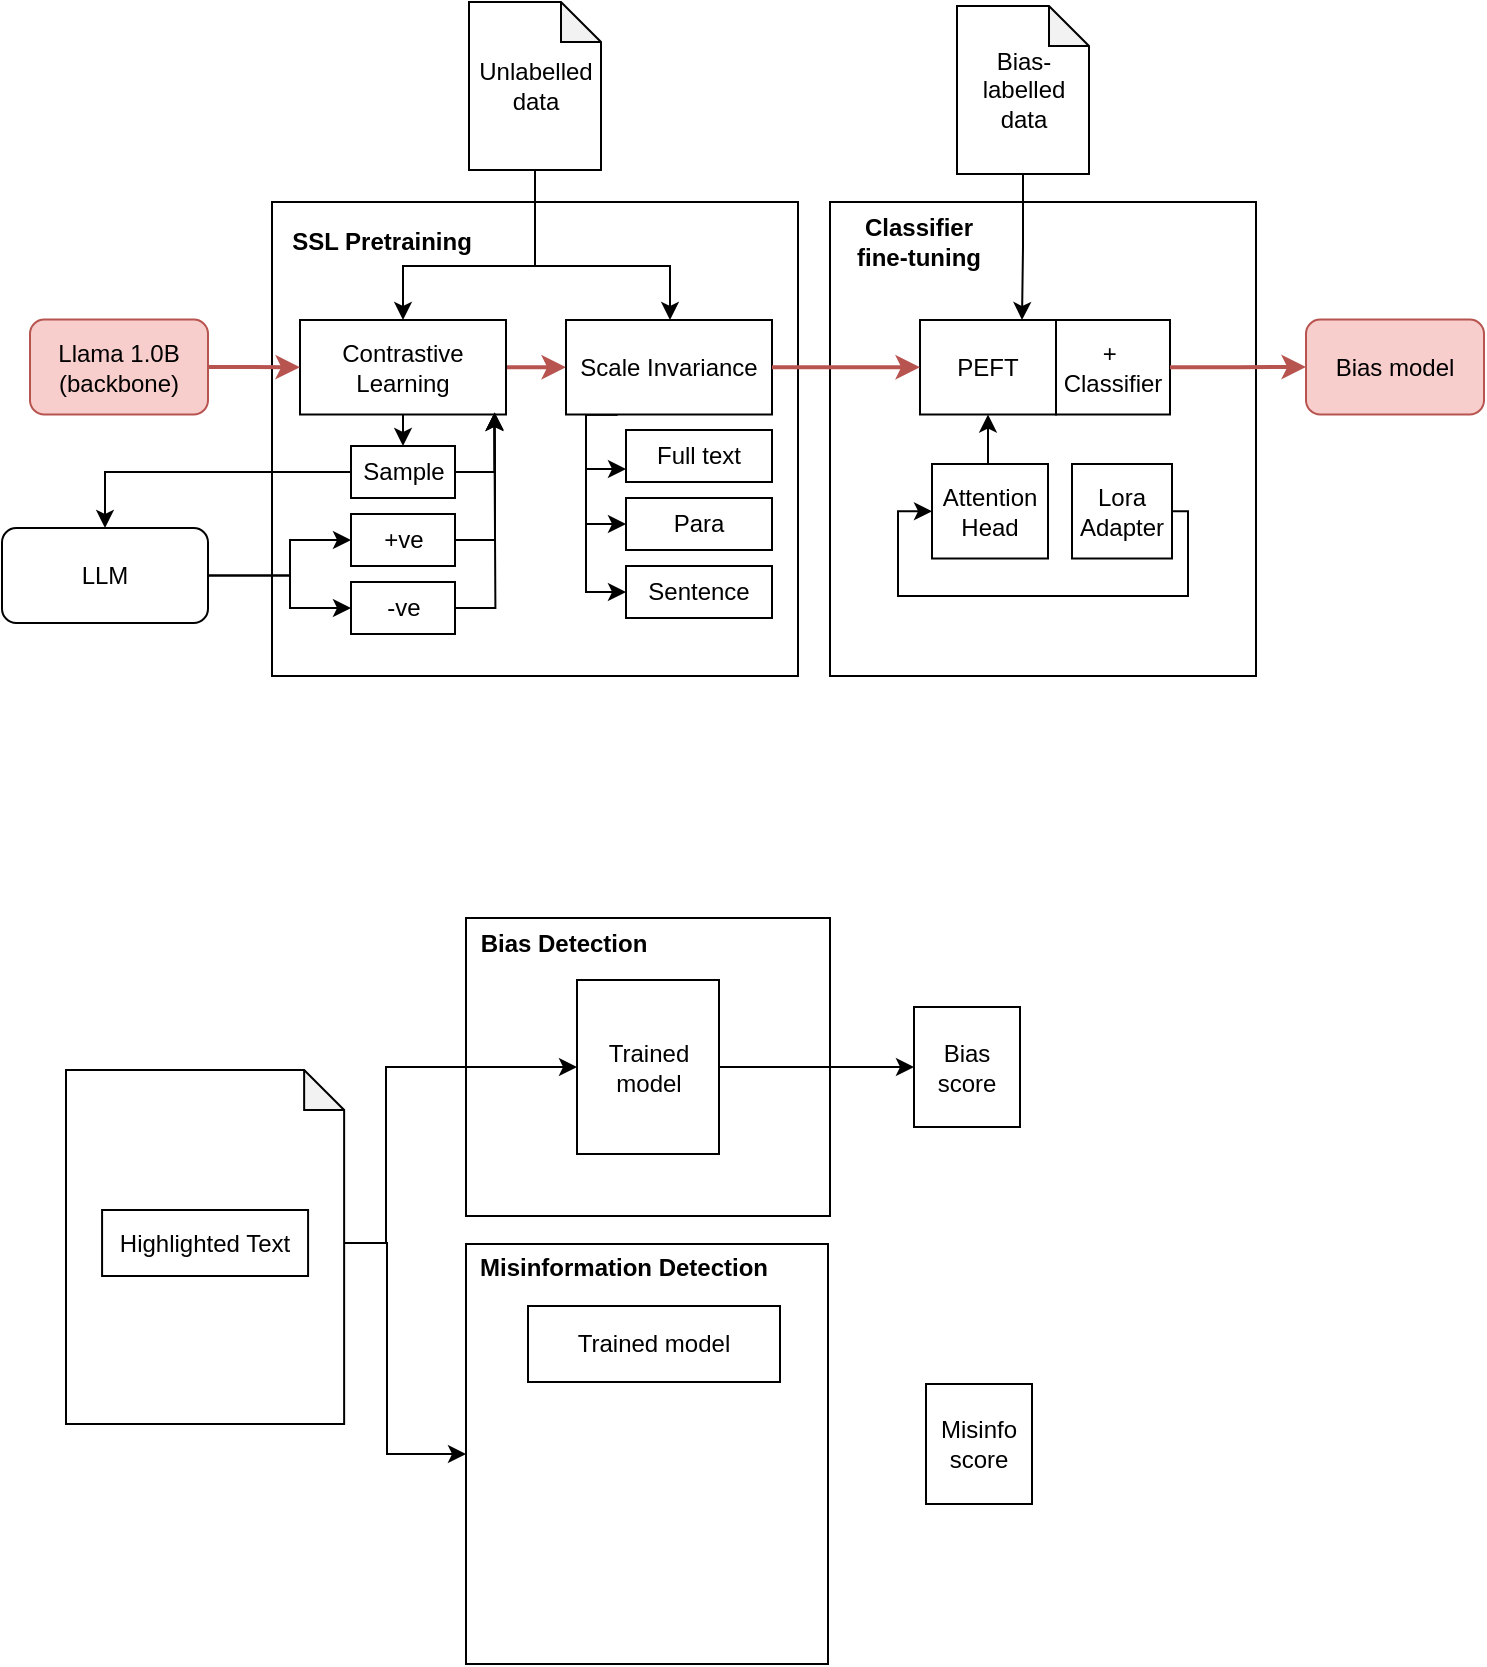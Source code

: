 <mxfile version="26.0.16">
  <diagram name="Page-1" id="9Bia6ibFdOrg1GPMHm58">
    <mxGraphModel dx="989" dy="532" grid="0" gridSize="10" guides="1" tooltips="1" connect="1" arrows="1" fold="1" page="1" pageScale="1" pageWidth="827" pageHeight="1169" math="0" shadow="0">
      <root>
        <mxCell id="0" />
        <mxCell id="1" parent="0" />
        <mxCell id="3uAdCKP51J_CVrvJTmnT-3" value="" style="group" parent="1" vertex="1" connectable="0">
          <mxGeometry x="176" y="165" width="263" height="237" as="geometry" />
        </mxCell>
        <mxCell id="3uAdCKP51J_CVrvJTmnT-1" value="" style="rounded=0;whiteSpace=wrap;html=1;" parent="3uAdCKP51J_CVrvJTmnT-3" vertex="1">
          <mxGeometry width="263" height="237" as="geometry" />
        </mxCell>
        <mxCell id="3uAdCKP51J_CVrvJTmnT-2" value="SSL Pretraining" style="text;html=1;align=center;verticalAlign=middle;whiteSpace=wrap;rounded=0;fontStyle=1" parent="3uAdCKP51J_CVrvJTmnT-3" vertex="1">
          <mxGeometry x="3.72" y="5" width="102.28" height="30" as="geometry" />
        </mxCell>
        <mxCell id="YknameOXMy4EFTPiAXg9-14" style="edgeStyle=orthogonalEdgeStyle;rounded=0;orthogonalLoop=1;jettySize=auto;html=1;exitX=1;exitY=0.5;exitDx=0;exitDy=0;entryX=0;entryY=0.5;entryDx=0;entryDy=0;fillColor=#f8cecc;strokeColor=#b85450;strokeWidth=2;" edge="1" parent="3uAdCKP51J_CVrvJTmnT-3" source="3uAdCKP51J_CVrvJTmnT-13" target="3uAdCKP51J_CVrvJTmnT-14">
          <mxGeometry relative="1" as="geometry" />
        </mxCell>
        <mxCell id="YknameOXMy4EFTPiAXg9-29" style="edgeStyle=orthogonalEdgeStyle;rounded=0;orthogonalLoop=1;jettySize=auto;html=1;exitX=0.5;exitY=1;exitDx=0;exitDy=0;entryX=0.5;entryY=0;entryDx=0;entryDy=0;" edge="1" parent="3uAdCKP51J_CVrvJTmnT-3" source="3uAdCKP51J_CVrvJTmnT-13" target="YknameOXMy4EFTPiAXg9-28">
          <mxGeometry relative="1" as="geometry" />
        </mxCell>
        <mxCell id="3uAdCKP51J_CVrvJTmnT-13" value="Contrastive Learning" style="rounded=0;whiteSpace=wrap;html=1;" parent="3uAdCKP51J_CVrvJTmnT-3" vertex="1">
          <mxGeometry x="14" y="59" width="103" height="47.25" as="geometry" />
        </mxCell>
        <mxCell id="YknameOXMy4EFTPiAXg9-8" style="edgeStyle=orthogonalEdgeStyle;rounded=0;orthogonalLoop=1;jettySize=auto;html=1;exitX=0.25;exitY=1;exitDx=0;exitDy=0;entryX=0;entryY=0.75;entryDx=0;entryDy=0;" edge="1" parent="3uAdCKP51J_CVrvJTmnT-3" source="3uAdCKP51J_CVrvJTmnT-14" target="YknameOXMy4EFTPiAXg9-3">
          <mxGeometry relative="1" as="geometry">
            <Array as="points">
              <mxPoint x="157" y="106" />
              <mxPoint x="157" y="134" />
            </Array>
          </mxGeometry>
        </mxCell>
        <mxCell id="YknameOXMy4EFTPiAXg9-10" style="edgeStyle=orthogonalEdgeStyle;rounded=0;orthogonalLoop=1;jettySize=auto;html=1;exitX=0.25;exitY=1;exitDx=0;exitDy=0;entryX=0;entryY=0.5;entryDx=0;entryDy=0;" edge="1" parent="3uAdCKP51J_CVrvJTmnT-3" source="3uAdCKP51J_CVrvJTmnT-14" target="YknameOXMy4EFTPiAXg9-7">
          <mxGeometry relative="1" as="geometry">
            <Array as="points">
              <mxPoint x="157" y="106" />
              <mxPoint x="157" y="195" />
            </Array>
          </mxGeometry>
        </mxCell>
        <mxCell id="YknameOXMy4EFTPiAXg9-11" style="edgeStyle=orthogonalEdgeStyle;rounded=0;orthogonalLoop=1;jettySize=auto;html=1;exitX=0.25;exitY=1;exitDx=0;exitDy=0;entryX=0;entryY=0.5;entryDx=0;entryDy=0;" edge="1" parent="3uAdCKP51J_CVrvJTmnT-3" source="3uAdCKP51J_CVrvJTmnT-14" target="YknameOXMy4EFTPiAXg9-6">
          <mxGeometry relative="1" as="geometry">
            <Array as="points">
              <mxPoint x="157" y="106" />
              <mxPoint x="157" y="161" />
            </Array>
          </mxGeometry>
        </mxCell>
        <mxCell id="3uAdCKP51J_CVrvJTmnT-14" value="Scale Invariance" style="rounded=0;whiteSpace=wrap;html=1;" parent="3uAdCKP51J_CVrvJTmnT-3" vertex="1">
          <mxGeometry x="147" y="59" width="103" height="47.25" as="geometry" />
        </mxCell>
        <mxCell id="YknameOXMy4EFTPiAXg9-3" value="Full text" style="rounded=0;whiteSpace=wrap;html=1;" vertex="1" parent="3uAdCKP51J_CVrvJTmnT-3">
          <mxGeometry x="177" y="114" width="73" height="26" as="geometry" />
        </mxCell>
        <mxCell id="YknameOXMy4EFTPiAXg9-6" value="Para" style="rounded=0;whiteSpace=wrap;html=1;" vertex="1" parent="3uAdCKP51J_CVrvJTmnT-3">
          <mxGeometry x="177" y="148" width="73" height="26" as="geometry" />
        </mxCell>
        <mxCell id="YknameOXMy4EFTPiAXg9-7" value="Sentence" style="rounded=0;whiteSpace=wrap;html=1;" vertex="1" parent="3uAdCKP51J_CVrvJTmnT-3">
          <mxGeometry x="177" y="182" width="73" height="26" as="geometry" />
        </mxCell>
        <mxCell id="YknameOXMy4EFTPiAXg9-51" style="edgeStyle=orthogonalEdgeStyle;rounded=0;orthogonalLoop=1;jettySize=auto;html=1;exitX=1;exitY=0.5;exitDx=0;exitDy=0;" edge="1" parent="3uAdCKP51J_CVrvJTmnT-3" source="YknameOXMy4EFTPiAXg9-28">
          <mxGeometry relative="1" as="geometry">
            <mxPoint x="111.167" y="105.444" as="targetPoint" />
          </mxGeometry>
        </mxCell>
        <mxCell id="YknameOXMy4EFTPiAXg9-28" value="Sample" style="rounded=0;whiteSpace=wrap;html=1;" vertex="1" parent="3uAdCKP51J_CVrvJTmnT-3">
          <mxGeometry x="39.5" y="122" width="52" height="26" as="geometry" />
        </mxCell>
        <mxCell id="YknameOXMy4EFTPiAXg9-45" value="+ve" style="rounded=0;whiteSpace=wrap;html=1;" vertex="1" parent="3uAdCKP51J_CVrvJTmnT-3">
          <mxGeometry x="39.5" y="156" width="52" height="26" as="geometry" />
        </mxCell>
        <mxCell id="YknameOXMy4EFTPiAXg9-50" style="edgeStyle=orthogonalEdgeStyle;rounded=0;orthogonalLoop=1;jettySize=auto;html=1;exitX=1;exitY=0.5;exitDx=0;exitDy=0;" edge="1" parent="3uAdCKP51J_CVrvJTmnT-3" source="YknameOXMy4EFTPiAXg9-46">
          <mxGeometry relative="1" as="geometry">
            <mxPoint x="111.167" y="105.444" as="targetPoint" />
          </mxGeometry>
        </mxCell>
        <mxCell id="YknameOXMy4EFTPiAXg9-46" value="-ve" style="rounded=0;whiteSpace=wrap;html=1;" vertex="1" parent="3uAdCKP51J_CVrvJTmnT-3">
          <mxGeometry x="39.5" y="190" width="52" height="26" as="geometry" />
        </mxCell>
        <mxCell id="YknameOXMy4EFTPiAXg9-49" style="edgeStyle=orthogonalEdgeStyle;rounded=0;orthogonalLoop=1;jettySize=auto;html=1;exitX=1;exitY=0.5;exitDx=0;exitDy=0;entryX=0.945;entryY=0.975;entryDx=0;entryDy=0;entryPerimeter=0;" edge="1" parent="3uAdCKP51J_CVrvJTmnT-3" source="YknameOXMy4EFTPiAXg9-45" target="3uAdCKP51J_CVrvJTmnT-13">
          <mxGeometry relative="1" as="geometry" />
        </mxCell>
        <mxCell id="3uAdCKP51J_CVrvJTmnT-6" value="" style="group" parent="1" vertex="1" connectable="0">
          <mxGeometry x="455" y="165" width="263" height="237" as="geometry" />
        </mxCell>
        <mxCell id="3uAdCKP51J_CVrvJTmnT-7" value="" style="rounded=0;whiteSpace=wrap;html=1;" parent="3uAdCKP51J_CVrvJTmnT-6" vertex="1">
          <mxGeometry width="213" height="237" as="geometry" />
        </mxCell>
        <mxCell id="3uAdCKP51J_CVrvJTmnT-8" value="&lt;b&gt;Classifier fine-tuning&lt;/b&gt;" style="text;html=1;align=center;verticalAlign=middle;whiteSpace=wrap;rounded=0;" parent="3uAdCKP51J_CVrvJTmnT-6" vertex="1">
          <mxGeometry x="3.72" y="5" width="81.28" height="30" as="geometry" />
        </mxCell>
        <mxCell id="YknameOXMy4EFTPiAXg9-55" value="PEFT" style="rounded=0;whiteSpace=wrap;html=1;" vertex="1" parent="3uAdCKP51J_CVrvJTmnT-6">
          <mxGeometry x="45" y="59" width="68" height="47.25" as="geometry" />
        </mxCell>
        <mxCell id="YknameOXMy4EFTPiAXg9-58" value="+&amp;nbsp;&lt;div&gt;Classifier&lt;/div&gt;" style="rounded=0;whiteSpace=wrap;html=1;" vertex="1" parent="3uAdCKP51J_CVrvJTmnT-6">
          <mxGeometry x="113" y="59" width="57" height="47.25" as="geometry" />
        </mxCell>
        <mxCell id="YknameOXMy4EFTPiAXg9-65" value="" style="group" vertex="1" connectable="0" parent="3uAdCKP51J_CVrvJTmnT-6">
          <mxGeometry x="82" y="131" width="108" height="47.25" as="geometry" />
        </mxCell>
        <mxCell id="YknameOXMy4EFTPiAXg9-60" value="Lora Adapter" style="rounded=0;whiteSpace=wrap;html=1;" vertex="1" parent="YknameOXMy4EFTPiAXg9-65">
          <mxGeometry x="39" width="50" height="47.25" as="geometry" />
        </mxCell>
        <mxCell id="YknameOXMy4EFTPiAXg9-61" value="Attention Head" style="rounded=0;whiteSpace=wrap;html=1;" vertex="1" parent="YknameOXMy4EFTPiAXg9-65">
          <mxGeometry x="-31" width="58" height="47.25" as="geometry" />
        </mxCell>
        <mxCell id="YknameOXMy4EFTPiAXg9-63" style="edgeStyle=orthogonalEdgeStyle;rounded=0;orthogonalLoop=1;jettySize=auto;html=1;exitX=1;exitY=0.5;exitDx=0;exitDy=0;entryX=0;entryY=0.5;entryDx=0;entryDy=0;" edge="1" parent="YknameOXMy4EFTPiAXg9-65" source="YknameOXMy4EFTPiAXg9-60" target="YknameOXMy4EFTPiAXg9-61">
          <mxGeometry relative="1" as="geometry">
            <Array as="points">
              <mxPoint x="97" y="24" />
              <mxPoint x="97" y="66" />
              <mxPoint x="-48" y="66" />
              <mxPoint x="-48" y="24" />
            </Array>
          </mxGeometry>
        </mxCell>
        <mxCell id="Vy3Y-UkOtOBgE4EE4kc7-1" value="" style="edgeStyle=orthogonalEdgeStyle;rounded=0;orthogonalLoop=1;jettySize=auto;html=1;exitX=0.5;exitY=0;exitDx=0;exitDy=0;entryX=0.5;entryY=1;entryDx=0;entryDy=0;" edge="1" parent="3uAdCKP51J_CVrvJTmnT-6" source="YknameOXMy4EFTPiAXg9-61" target="YknameOXMy4EFTPiAXg9-55">
          <mxGeometry relative="1" as="geometry">
            <Array as="points" />
          </mxGeometry>
        </mxCell>
        <mxCell id="YknameOXMy4EFTPiAXg9-1" style="edgeStyle=orthogonalEdgeStyle;rounded=0;orthogonalLoop=1;jettySize=auto;html=1;exitX=0.5;exitY=1;exitDx=0;exitDy=0;exitPerimeter=0;entryX=0.5;entryY=0;entryDx=0;entryDy=0;" edge="1" parent="1" source="3uAdCKP51J_CVrvJTmnT-9" target="3uAdCKP51J_CVrvJTmnT-13">
          <mxGeometry relative="1" as="geometry">
            <Array as="points">
              <mxPoint x="307" y="197" />
              <mxPoint x="241" y="197" />
            </Array>
          </mxGeometry>
        </mxCell>
        <mxCell id="YknameOXMy4EFTPiAXg9-2" style="edgeStyle=orthogonalEdgeStyle;rounded=0;orthogonalLoop=1;jettySize=auto;html=1;exitX=0.5;exitY=1;exitDx=0;exitDy=0;exitPerimeter=0;" edge="1" parent="1" source="3uAdCKP51J_CVrvJTmnT-9" target="3uAdCKP51J_CVrvJTmnT-14">
          <mxGeometry relative="1" as="geometry">
            <Array as="points">
              <mxPoint x="307" y="197" />
              <mxPoint x="375" y="197" />
            </Array>
          </mxGeometry>
        </mxCell>
        <mxCell id="3uAdCKP51J_CVrvJTmnT-9" value="Unlabelled data" style="shape=note;whiteSpace=wrap;html=1;backgroundOutline=1;darkOpacity=0.05;size=20;" parent="1" vertex="1">
          <mxGeometry x="274.5" y="65" width="66" height="84" as="geometry" />
        </mxCell>
        <mxCell id="YknameOXMy4EFTPiAXg9-56" style="edgeStyle=orthogonalEdgeStyle;rounded=0;orthogonalLoop=1;jettySize=auto;html=1;exitX=0.5;exitY=1;exitDx=0;exitDy=0;exitPerimeter=0;entryX=0.75;entryY=0;entryDx=0;entryDy=0;" edge="1" parent="1" source="3uAdCKP51J_CVrvJTmnT-10" target="YknameOXMy4EFTPiAXg9-55">
          <mxGeometry relative="1" as="geometry" />
        </mxCell>
        <mxCell id="3uAdCKP51J_CVrvJTmnT-10" value="Bias-labelled data" style="shape=note;whiteSpace=wrap;html=1;backgroundOutline=1;darkOpacity=0.05;size=20;" parent="1" vertex="1">
          <mxGeometry x="518.5" y="67" width="66" height="84" as="geometry" />
        </mxCell>
        <mxCell id="YknameOXMy4EFTPiAXg9-47" style="edgeStyle=orthogonalEdgeStyle;rounded=0;orthogonalLoop=1;jettySize=auto;html=1;exitX=1;exitY=0.5;exitDx=0;exitDy=0;entryX=0;entryY=0.5;entryDx=0;entryDy=0;" edge="1" parent="1" source="3uAdCKP51J_CVrvJTmnT-12" target="YknameOXMy4EFTPiAXg9-45">
          <mxGeometry relative="1" as="geometry">
            <Array as="points">
              <mxPoint x="185" y="352" />
              <mxPoint x="185" y="334" />
            </Array>
          </mxGeometry>
        </mxCell>
        <mxCell id="YknameOXMy4EFTPiAXg9-48" style="edgeStyle=orthogonalEdgeStyle;rounded=0;orthogonalLoop=1;jettySize=auto;html=1;exitX=1;exitY=0.5;exitDx=0;exitDy=0;entryX=0;entryY=0.5;entryDx=0;entryDy=0;" edge="1" parent="1" source="3uAdCKP51J_CVrvJTmnT-12" target="YknameOXMy4EFTPiAXg9-46">
          <mxGeometry relative="1" as="geometry">
            <Array as="points">
              <mxPoint x="185" y="352" />
              <mxPoint x="185" y="368" />
            </Array>
          </mxGeometry>
        </mxCell>
        <mxCell id="3uAdCKP51J_CVrvJTmnT-12" value="LLM" style="rounded=1;whiteSpace=wrap;html=1;" parent="1" vertex="1">
          <mxGeometry x="41" y="328" width="103" height="47.5" as="geometry" />
        </mxCell>
        <mxCell id="YknameOXMy4EFTPiAXg9-13" style="edgeStyle=orthogonalEdgeStyle;rounded=0;orthogonalLoop=1;jettySize=auto;html=1;exitX=1;exitY=0.5;exitDx=0;exitDy=0;entryX=0;entryY=0.5;entryDx=0;entryDy=0;fillColor=#f8cecc;strokeColor=#b85450;strokeWidth=2;" edge="1" parent="1" source="YknameOXMy4EFTPiAXg9-12" target="3uAdCKP51J_CVrvJTmnT-13">
          <mxGeometry relative="1" as="geometry" />
        </mxCell>
        <mxCell id="YknameOXMy4EFTPiAXg9-12" value="Llama 1.0B (backbone)" style="rounded=1;whiteSpace=wrap;html=1;fillColor=#f8cecc;strokeColor=#b85450;" vertex="1" parent="1">
          <mxGeometry x="55" y="223.75" width="89" height="47.5" as="geometry" />
        </mxCell>
        <mxCell id="YknameOXMy4EFTPiAXg9-30" style="edgeStyle=orthogonalEdgeStyle;rounded=0;orthogonalLoop=1;jettySize=auto;html=1;exitX=0;exitY=0.5;exitDx=0;exitDy=0;entryX=0.5;entryY=0;entryDx=0;entryDy=0;" edge="1" parent="1" source="YknameOXMy4EFTPiAXg9-28" target="3uAdCKP51J_CVrvJTmnT-12">
          <mxGeometry relative="1" as="geometry">
            <Array as="points">
              <mxPoint x="93" y="300" />
            </Array>
          </mxGeometry>
        </mxCell>
        <mxCell id="YknameOXMy4EFTPiAXg9-52" value="" style="group" vertex="1" connectable="0" parent="1">
          <mxGeometry x="273" y="523" width="263" height="149" as="geometry" />
        </mxCell>
        <mxCell id="YknameOXMy4EFTPiAXg9-53" value="" style="rounded=0;whiteSpace=wrap;html=1;" vertex="1" parent="YknameOXMy4EFTPiAXg9-52">
          <mxGeometry width="182" height="149" as="geometry" />
        </mxCell>
        <mxCell id="YknameOXMy4EFTPiAXg9-54" value="&lt;b&gt;Bias Detection&lt;/b&gt;" style="text;html=1;align=center;verticalAlign=middle;whiteSpace=wrap;rounded=0;" vertex="1" parent="YknameOXMy4EFTPiAXg9-52">
          <mxGeometry x="3.72" y="3.143" width="90.28" height="18.861" as="geometry" />
        </mxCell>
        <mxCell id="YknameOXMy4EFTPiAXg9-74" value="Trained model" style="rounded=0;whiteSpace=wrap;html=1;" vertex="1" parent="YknameOXMy4EFTPiAXg9-52">
          <mxGeometry x="55.5" y="31" width="71" height="87" as="geometry" />
        </mxCell>
        <mxCell id="YknameOXMy4EFTPiAXg9-57" style="edgeStyle=orthogonalEdgeStyle;rounded=0;orthogonalLoop=1;jettySize=auto;html=1;exitX=1;exitY=0.5;exitDx=0;exitDy=0;entryX=0;entryY=0.5;entryDx=0;entryDy=0;fillColor=#f8cecc;strokeColor=#b85450;strokeWidth=2;" edge="1" parent="1" source="3uAdCKP51J_CVrvJTmnT-14" target="YknameOXMy4EFTPiAXg9-55">
          <mxGeometry relative="1" as="geometry">
            <Array as="points">
              <mxPoint x="449" y="248" />
              <mxPoint x="449" y="248" />
            </Array>
          </mxGeometry>
        </mxCell>
        <mxCell id="YknameOXMy4EFTPiAXg9-66" value="" style="group" vertex="1" connectable="0" parent="1">
          <mxGeometry x="273" y="686" width="181" height="210" as="geometry" />
        </mxCell>
        <mxCell id="YknameOXMy4EFTPiAXg9-67" value="" style="rounded=0;whiteSpace=wrap;html=1;" vertex="1" parent="YknameOXMy4EFTPiAXg9-66">
          <mxGeometry width="181" height="210" as="geometry" />
        </mxCell>
        <mxCell id="YknameOXMy4EFTPiAXg9-68" value="&lt;b&gt;Misinformation Detection&lt;/b&gt;" style="text;html=1;align=center;verticalAlign=middle;whiteSpace=wrap;rounded=0;" vertex="1" parent="YknameOXMy4EFTPiAXg9-66">
          <mxGeometry x="2.56" y="3.12" width="152.44" height="18.73" as="geometry" />
        </mxCell>
        <mxCell id="YknameOXMy4EFTPiAXg9-79" value="Trained model" style="rounded=0;whiteSpace=wrap;html=1;" vertex="1" parent="YknameOXMy4EFTPiAXg9-66">
          <mxGeometry x="31" y="31" width="126" height="38" as="geometry" />
        </mxCell>
        <mxCell id="YknameOXMy4EFTPiAXg9-71" style="edgeStyle=orthogonalEdgeStyle;rounded=0;orthogonalLoop=1;jettySize=auto;html=1;exitX=1;exitY=0.5;exitDx=0;exitDy=0;entryX=0;entryY=0.5;entryDx=0;entryDy=0;" edge="1" parent="1" source="YknameOXMy4EFTPiAXg9-70" target="YknameOXMy4EFTPiAXg9-74">
          <mxGeometry relative="1" as="geometry">
            <Array as="points">
              <mxPoint x="233" y="686" />
              <mxPoint x="233" y="598" />
            </Array>
          </mxGeometry>
        </mxCell>
        <mxCell id="YknameOXMy4EFTPiAXg9-72" style="edgeStyle=orthogonalEdgeStyle;rounded=0;orthogonalLoop=1;jettySize=auto;html=1;exitX=1;exitY=0.5;exitDx=0;exitDy=0;entryX=0;entryY=0.5;entryDx=0;entryDy=0;" edge="1" parent="1" source="YknameOXMy4EFTPiAXg9-70" target="YknameOXMy4EFTPiAXg9-67">
          <mxGeometry relative="1" as="geometry" />
        </mxCell>
        <mxCell id="YknameOXMy4EFTPiAXg9-73" value="" style="group" vertex="1" connectable="0" parent="1">
          <mxGeometry x="73" y="599" width="139.07" height="177" as="geometry" />
        </mxCell>
        <mxCell id="YknameOXMy4EFTPiAXg9-69" value="" style="shape=note;whiteSpace=wrap;html=1;backgroundOutline=1;darkOpacity=0.05;size=20;align=center;" vertex="1" parent="YknameOXMy4EFTPiAXg9-73">
          <mxGeometry width="139.07" height="177" as="geometry" />
        </mxCell>
        <mxCell id="YknameOXMy4EFTPiAXg9-70" value="Highlighted Text" style="rounded=0;whiteSpace=wrap;html=1;" vertex="1" parent="YknameOXMy4EFTPiAXg9-73">
          <mxGeometry x="18.04" y="70" width="103" height="33" as="geometry" />
        </mxCell>
        <mxCell id="YknameOXMy4EFTPiAXg9-77" value="Bias score" style="rounded=0;whiteSpace=wrap;html=1;" vertex="1" parent="1">
          <mxGeometry x="497" y="567.5" width="53" height="60" as="geometry" />
        </mxCell>
        <mxCell id="YknameOXMy4EFTPiAXg9-75" style="edgeStyle=orthogonalEdgeStyle;rounded=0;orthogonalLoop=1;jettySize=auto;html=1;exitX=1;exitY=0.5;exitDx=0;exitDy=0;entryX=0;entryY=0.5;entryDx=0;entryDy=0;" edge="1" parent="1" source="YknameOXMy4EFTPiAXg9-74" target="YknameOXMy4EFTPiAXg9-77">
          <mxGeometry relative="1" as="geometry">
            <mxPoint x="493.571" y="597.286" as="targetPoint" />
          </mxGeometry>
        </mxCell>
        <mxCell id="YknameOXMy4EFTPiAXg9-78" value="Misinfo score" style="rounded=0;whiteSpace=wrap;html=1;" vertex="1" parent="1">
          <mxGeometry x="503" y="756" width="53" height="60" as="geometry" />
        </mxCell>
        <mxCell id="YknameOXMy4EFTPiAXg9-80" value="Bias model" style="rounded=1;whiteSpace=wrap;html=1;fillColor=#f8cecc;strokeColor=#b85450;" vertex="1" parent="1">
          <mxGeometry x="693" y="223.75" width="89" height="47.5" as="geometry" />
        </mxCell>
        <mxCell id="YknameOXMy4EFTPiAXg9-81" style="edgeStyle=orthogonalEdgeStyle;rounded=0;orthogonalLoop=1;jettySize=auto;html=1;exitX=1;exitY=0.5;exitDx=0;exitDy=0;entryX=0;entryY=0.5;entryDx=0;entryDy=0;strokeWidth=2;fillColor=#f8cecc;strokeColor=#b85450;" edge="1" parent="1" source="YknameOXMy4EFTPiAXg9-58" target="YknameOXMy4EFTPiAXg9-80">
          <mxGeometry relative="1" as="geometry" />
        </mxCell>
      </root>
    </mxGraphModel>
  </diagram>
</mxfile>
